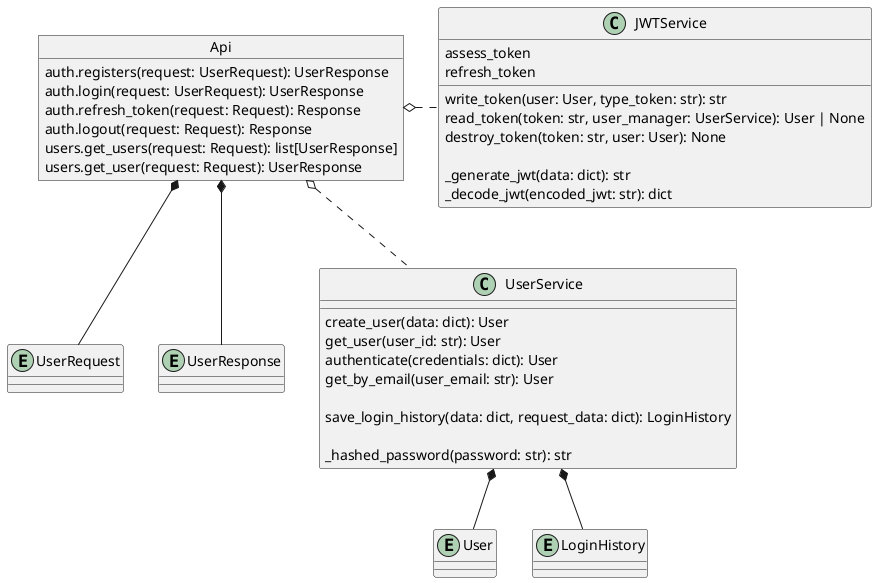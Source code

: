 @startuml
object Api {
    auth.registers(request: UserRequest): UserResponse
    auth.login(request: UserRequest): UserResponse
    auth.refresh_token(request: Request): Response
    auth.logout(request: Request): Response

    users.get_users(request: Request): list[UserResponse]
    users.get_user(request: Request): UserResponse
}
entity UserRequest
entity UserResponse
class UserService{
    create_user(data: dict): User
    get_user(user_id: str): User
    authenticate(credentials: dict): User
    get_by_email(user_email: str): User

    save_login_history(data: dict, request_data: dict): LoginHistory

    _hashed_password(password: str): str
}
class JWTService{
    assess_token
    refresh_token

    write_token(user: User, type_token: str): str
    read_token(token: str, user_manager: UserService): User | None
    destroy_token(token: str, user: User): None

    _generate_jwt(data: dict): str
    _decode_jwt(encoded_jwt: str): dict
}
entity User
entity LoginHistory

Api *-- UserRequest
Api *-- UserResponse
Api o.. UserService
Api o.right. JWTService

UserService *-down- User
UserService *-down- LoginHistory

@enduml

@startuml
'https://plantuml.com/sequence-diagram

hide footbox
skinparam stereotypePosition bottom
skinparam ParticipantPadding 20
skinparam BoxPadding 10
'skinparam sequenceMessageAlign reverseDirection

header %date("dd MMMM YYYY")
title AuthApi service

actor Client

box "Api"
participant UserApi <<routes /users/*>>
participant AuthApi <<routes /auth/*>>
end box

box "Schemas"
entity UserRequest
entity UserResponse
end box

box "Services"
participant UserService
participant JWTService
end box

box "Models <<Postgres>>"
entity User
entity LoginHistory
end box

control AccessToken
control RefreshToken

== Registers ==

Client -> AuthApi: **POST /auth/registers** \n-d {username, email, password, confirm_password, role}
AuthApi -> UserRequest: validate_data = validate(request data)
AuthApi -> UserService: user = **create_user**(validate_data)
UserService -> UserService: hashed_password = **_hash_password(password)**
UserService --> User: **create** User(username, email, hashed_password)
AuthApi -> UserResponse: response_data(user)
AuthApi -> Client: **201 Created** -d {id, username, email}

== Login ==

Client -> AuthApi: **POST /auth/login** \n-d {login, password}
AuthApi -> UserService: user = **authenticate**(credentials={login, password})
AuthApi -> JWTService: access_token = **write_token(user, 'access')**
JWTService --> AccessToken: create access token
activate AccessToken #green
note over JWTService
{
    "header": {"alg":"HS256", "typ":"JWT"},
    "payload": {
        "sub": "UUID",
        "iat": now(),
        "exp": now() + 10 sec,
        "role": "guest"
    }
}
end note

AuthApi -> JWTService: refresh_token = **write_token(user, 'refresh')**
JWTService --> RefreshToken: create refresh token
activate RefreshToken #green
note over JWTService
{
    "header": {"alg":"HS256", "typ":"JWT"},
    "payload": {
        "sub": "UUID",
        "iat": now(),
        "exp": now() + 1 year,
    }
}
end note

AuthApi --> UserService: **save_login_history(user, <request data>)**
UserService --> LoginHistory: create LoginHistory(data)

AuthApi -> Client: 200 OK -d {access token, refresh token}

== Requests ==

Client -> UserApi: **GET /users/me** -h Authorization "bearer <access_token>"
UserApi -> JWTService: user = **read_token(access_token)**
UserApi -> UserResponse: response_data(user)
Client <- UserApi: 200 OK -d {response_data}

?--> AccessToken: **Expire access token**
destroy AccessToken #green

|||

Client -> UserApi: **GET /users/me** -h Authorization "bearer <access_token>"
UserApi -> JWTService: user = **read_token(access_token)**
Client <- UserApi: 401 UNAUTHORIZED -d {message}

== Refresh access token ==

Client -> AuthApi: **POST /auth/refresh_token** -h Authorization "bearer <refresh_token>"
AuthApi --> JWTService: access_token = **write_token(user)**
JWTService --> AccessToken
activate AccessToken #green

AuthApi -> Client: 200 OK -d {access_token}

== Logout ==

Client -> AuthApi: **POST /auth/logout** -h Authorization "bearer <access_token>"
AuthApi --> JWTService: user = **read_token(access_token)**
AuthApi --> JWTService: **destroy_token(access_token, user)**
JWTService --> AccessToken
destroy AccessToken

note right AuthApi
? Непонятно откуда мы берем refresh_token ?
end note
AuthApi --> JWTService: **destroy_token(refresh_token, user)**
JWTService --> RefreshToken
destroy RefreshToken

AuthApi -> Client: 204 NO CONTENT
@enduml